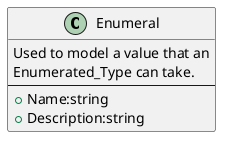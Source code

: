 @startuml

class Enumeral
{
  Used to model a value that an
  Enumerated_Type can take.
  --
  + Name:string
  + Description:string
}

@enduml